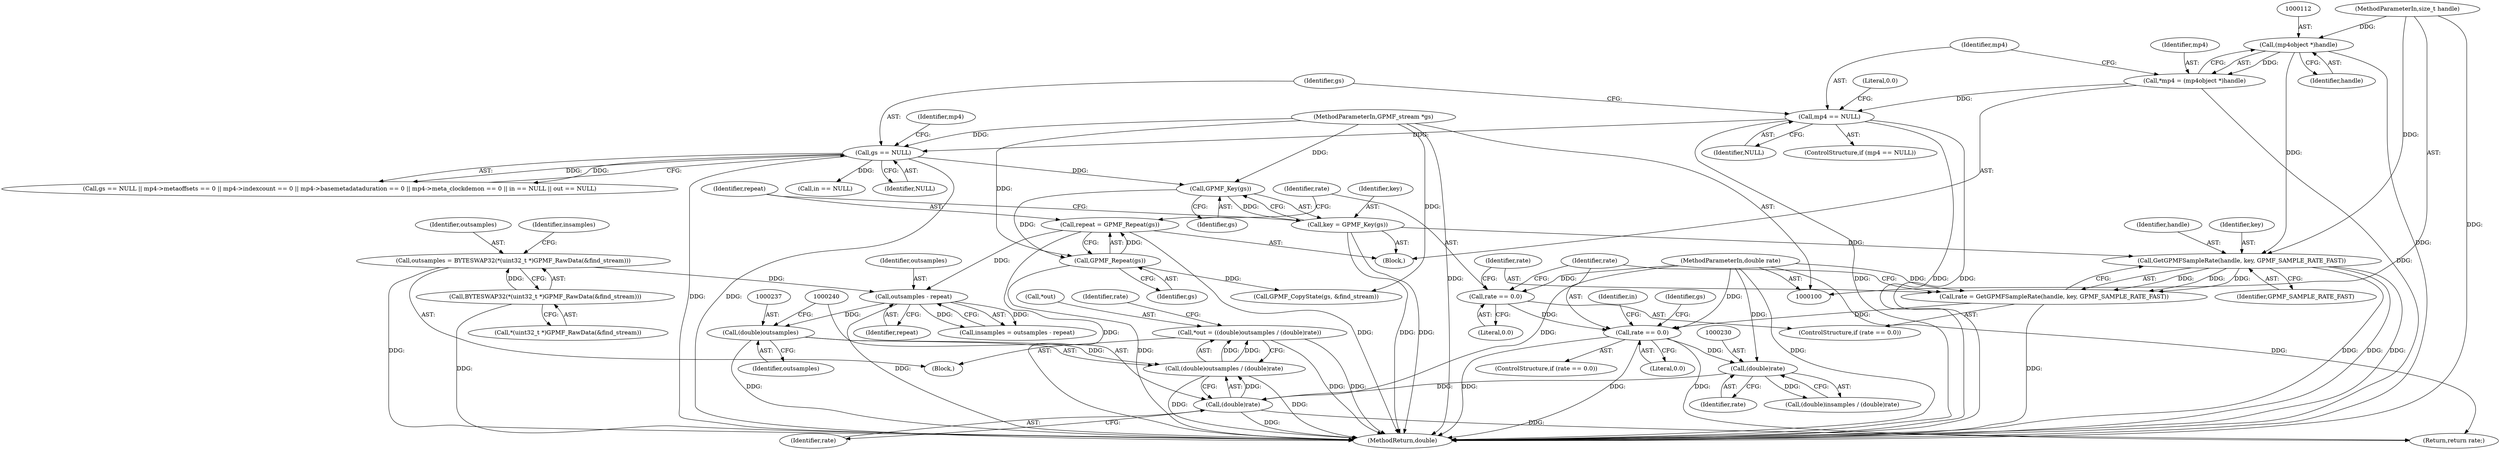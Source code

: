 digraph "1_gpmf-parser_341f12cd5b97ab419e53853ca00176457c9f1681_2@pointer" {
"1000232" [label="(Call,*out = ((double)outsamples / (double)rate))"];
"1000235" [label="(Call,(double)outsamples / (double)rate)"];
"1000236" [label="(Call,(double)outsamples)"];
"1000219" [label="(Call,outsamples - repeat)"];
"1000208" [label="(Call,outsamples = BYTESWAP32(*(uint32_t *)GPMF_RawData(&find_stream)))"];
"1000210" [label="(Call,BYTESWAP32(*(uint32_t *)GPMF_RawData(&find_stream)))"];
"1000167" [label="(Call,repeat = GPMF_Repeat(gs))"];
"1000169" [label="(Call,GPMF_Repeat(gs))"];
"1000165" [label="(Call,GPMF_Key(gs))"];
"1000127" [label="(Call,gs == NULL)"];
"1000102" [label="(MethodParameterIn,GPMF_stream *gs)"];
"1000115" [label="(Call,mp4 == NULL)"];
"1000109" [label="(Call,*mp4 = (mp4object *)handle)"];
"1000111" [label="(Call,(mp4object *)handle)"];
"1000101" [label="(MethodParameterIn,size_t handle)"];
"1000239" [label="(Call,(double)rate)"];
"1000229" [label="(Call,(double)rate)"];
"1000182" [label="(Call,rate == 0.0)"];
"1000175" [label="(Call,rate = GetGPMFSampleRate(handle, key, GPMF_SAMPLE_RATE_FAST))"];
"1000177" [label="(Call,GetGPMFSampleRate(handle, key, GPMF_SAMPLE_RATE_FAST))"];
"1000163" [label="(Call,key = GPMF_Key(gs))"];
"1000103" [label="(MethodParameterIn,double rate)"];
"1000172" [label="(Call,rate == 0.0)"];
"1000182" [label="(Call,rate == 0.0)"];
"1000166" [label="(Identifier,gs)"];
"1000188" [label="(Identifier,in)"];
"1000126" [label="(Call,gs == NULL || mp4->metaoffsets == 0 || mp4->indexcount == 0 || mp4->basemetadataduration == 0 || mp4->meta_clockdemon == 0 || in == NULL || out == NULL)"];
"1000175" [label="(Call,rate = GetGPMFSampleRate(handle, key, GPMF_SAMPLE_RATE_FAST))"];
"1000196" [label="(Identifier,gs)"];
"1000128" [label="(Identifier,gs)"];
"1000220" [label="(Identifier,outsamples)"];
"1000221" [label="(Identifier,repeat)"];
"1000232" [label="(Call,*out = ((double)outsamples / (double)rate))"];
"1000177" [label="(Call,GetGPMFSampleRate(handle, key, GPMF_SAMPLE_RATE_FAST))"];
"1000167" [label="(Call,repeat = GPMF_Repeat(gs))"];
"1000180" [label="(Identifier,GPMF_SAMPLE_RATE_FAST)"];
"1000284" [label="(MethodReturn,double)"];
"1000155" [label="(Call,in == NULL)"];
"1000225" [label="(Call,(double)insamples / (double)rate)"];
"1000117" [label="(Identifier,NULL)"];
"1000109" [label="(Call,*mp4 = (mp4object *)handle)"];
"1000111" [label="(Call,(mp4object *)handle)"];
"1000171" [label="(ControlStructure,if (rate == 0.0))"];
"1000210" [label="(Call,BYTESWAP32(*(uint32_t *)GPMF_RawData(&find_stream)))"];
"1000165" [label="(Call,GPMF_Key(gs))"];
"1000110" [label="(Identifier,mp4)"];
"1000113" [label="(Identifier,handle)"];
"1000184" [label="(Literal,0.0)"];
"1000219" [label="(Call,outsamples - repeat)"];
"1000164" [label="(Identifier,key)"];
"1000119" [label="(Literal,0.0)"];
"1000101" [label="(MethodParameterIn,size_t handle)"];
"1000169" [label="(Call,GPMF_Repeat(gs))"];
"1000211" [label="(Call,*(uint32_t *)GPMF_RawData(&find_stream))"];
"1000183" [label="(Identifier,rate)"];
"1000217" [label="(Call,insamples = outsamples - repeat)"];
"1000129" [label="(Identifier,NULL)"];
"1000133" [label="(Identifier,mp4)"];
"1000207" [label="(Block,)"];
"1000107" [label="(Block,)"];
"1000229" [label="(Call,(double)rate)"];
"1000178" [label="(Identifier,handle)"];
"1000127" [label="(Call,gs == NULL)"];
"1000168" [label="(Identifier,repeat)"];
"1000103" [label="(MethodParameterIn,double rate)"];
"1000163" [label="(Call,key = GPMF_Key(gs))"];
"1000235" [label="(Call,(double)outsamples / (double)rate)"];
"1000102" [label="(MethodParameterIn,GPMF_stream *gs)"];
"1000282" [label="(Return,return rate;)"];
"1000233" [label="(Call,*out)"];
"1000116" [label="(Identifier,mp4)"];
"1000241" [label="(Identifier,rate)"];
"1000195" [label="(Call,GPMF_CopyState(gs, &find_stream))"];
"1000238" [label="(Identifier,outsamples)"];
"1000115" [label="(Call,mp4 == NULL)"];
"1000179" [label="(Identifier,key)"];
"1000283" [label="(Identifier,rate)"];
"1000176" [label="(Identifier,rate)"];
"1000170" [label="(Identifier,gs)"];
"1000114" [label="(ControlStructure,if (mp4 == NULL))"];
"1000231" [label="(Identifier,rate)"];
"1000174" [label="(Literal,0.0)"];
"1000218" [label="(Identifier,insamples)"];
"1000173" [label="(Identifier,rate)"];
"1000209" [label="(Identifier,outsamples)"];
"1000172" [label="(Call,rate == 0.0)"];
"1000208" [label="(Call,outsamples = BYTESWAP32(*(uint32_t *)GPMF_RawData(&find_stream)))"];
"1000236" [label="(Call,(double)outsamples)"];
"1000239" [label="(Call,(double)rate)"];
"1000181" [label="(ControlStructure,if (rate == 0.0))"];
"1000232" -> "1000207"  [label="AST: "];
"1000232" -> "1000235"  [label="CFG: "];
"1000233" -> "1000232"  [label="AST: "];
"1000235" -> "1000232"  [label="AST: "];
"1000283" -> "1000232"  [label="CFG: "];
"1000232" -> "1000284"  [label="DDG: "];
"1000232" -> "1000284"  [label="DDG: "];
"1000235" -> "1000232"  [label="DDG: "];
"1000235" -> "1000232"  [label="DDG: "];
"1000235" -> "1000239"  [label="CFG: "];
"1000236" -> "1000235"  [label="AST: "];
"1000239" -> "1000235"  [label="AST: "];
"1000235" -> "1000284"  [label="DDG: "];
"1000235" -> "1000284"  [label="DDG: "];
"1000236" -> "1000235"  [label="DDG: "];
"1000239" -> "1000235"  [label="DDG: "];
"1000236" -> "1000238"  [label="CFG: "];
"1000237" -> "1000236"  [label="AST: "];
"1000238" -> "1000236"  [label="AST: "];
"1000240" -> "1000236"  [label="CFG: "];
"1000236" -> "1000284"  [label="DDG: "];
"1000219" -> "1000236"  [label="DDG: "];
"1000219" -> "1000217"  [label="AST: "];
"1000219" -> "1000221"  [label="CFG: "];
"1000220" -> "1000219"  [label="AST: "];
"1000221" -> "1000219"  [label="AST: "];
"1000217" -> "1000219"  [label="CFG: "];
"1000219" -> "1000284"  [label="DDG: "];
"1000219" -> "1000217"  [label="DDG: "];
"1000219" -> "1000217"  [label="DDG: "];
"1000208" -> "1000219"  [label="DDG: "];
"1000167" -> "1000219"  [label="DDG: "];
"1000208" -> "1000207"  [label="AST: "];
"1000208" -> "1000210"  [label="CFG: "];
"1000209" -> "1000208"  [label="AST: "];
"1000210" -> "1000208"  [label="AST: "];
"1000218" -> "1000208"  [label="CFG: "];
"1000208" -> "1000284"  [label="DDG: "];
"1000210" -> "1000208"  [label="DDG: "];
"1000210" -> "1000211"  [label="CFG: "];
"1000211" -> "1000210"  [label="AST: "];
"1000210" -> "1000284"  [label="DDG: "];
"1000167" -> "1000107"  [label="AST: "];
"1000167" -> "1000169"  [label="CFG: "];
"1000168" -> "1000167"  [label="AST: "];
"1000169" -> "1000167"  [label="AST: "];
"1000173" -> "1000167"  [label="CFG: "];
"1000167" -> "1000284"  [label="DDG: "];
"1000167" -> "1000284"  [label="DDG: "];
"1000169" -> "1000167"  [label="DDG: "];
"1000169" -> "1000170"  [label="CFG: "];
"1000170" -> "1000169"  [label="AST: "];
"1000169" -> "1000284"  [label="DDG: "];
"1000165" -> "1000169"  [label="DDG: "];
"1000102" -> "1000169"  [label="DDG: "];
"1000169" -> "1000195"  [label="DDG: "];
"1000165" -> "1000163"  [label="AST: "];
"1000165" -> "1000166"  [label="CFG: "];
"1000166" -> "1000165"  [label="AST: "];
"1000163" -> "1000165"  [label="CFG: "];
"1000165" -> "1000163"  [label="DDG: "];
"1000127" -> "1000165"  [label="DDG: "];
"1000102" -> "1000165"  [label="DDG: "];
"1000127" -> "1000126"  [label="AST: "];
"1000127" -> "1000129"  [label="CFG: "];
"1000128" -> "1000127"  [label="AST: "];
"1000129" -> "1000127"  [label="AST: "];
"1000133" -> "1000127"  [label="CFG: "];
"1000126" -> "1000127"  [label="CFG: "];
"1000127" -> "1000284"  [label="DDG: "];
"1000127" -> "1000284"  [label="DDG: "];
"1000127" -> "1000126"  [label="DDG: "];
"1000127" -> "1000126"  [label="DDG: "];
"1000102" -> "1000127"  [label="DDG: "];
"1000115" -> "1000127"  [label="DDG: "];
"1000127" -> "1000155"  [label="DDG: "];
"1000102" -> "1000100"  [label="AST: "];
"1000102" -> "1000284"  [label="DDG: "];
"1000102" -> "1000195"  [label="DDG: "];
"1000115" -> "1000114"  [label="AST: "];
"1000115" -> "1000117"  [label="CFG: "];
"1000116" -> "1000115"  [label="AST: "];
"1000117" -> "1000115"  [label="AST: "];
"1000119" -> "1000115"  [label="CFG: "];
"1000128" -> "1000115"  [label="CFG: "];
"1000115" -> "1000284"  [label="DDG: "];
"1000115" -> "1000284"  [label="DDG: "];
"1000115" -> "1000284"  [label="DDG: "];
"1000109" -> "1000115"  [label="DDG: "];
"1000109" -> "1000107"  [label="AST: "];
"1000109" -> "1000111"  [label="CFG: "];
"1000110" -> "1000109"  [label="AST: "];
"1000111" -> "1000109"  [label="AST: "];
"1000116" -> "1000109"  [label="CFG: "];
"1000109" -> "1000284"  [label="DDG: "];
"1000111" -> "1000109"  [label="DDG: "];
"1000111" -> "1000113"  [label="CFG: "];
"1000112" -> "1000111"  [label="AST: "];
"1000113" -> "1000111"  [label="AST: "];
"1000111" -> "1000284"  [label="DDG: "];
"1000101" -> "1000111"  [label="DDG: "];
"1000111" -> "1000177"  [label="DDG: "];
"1000101" -> "1000100"  [label="AST: "];
"1000101" -> "1000284"  [label="DDG: "];
"1000101" -> "1000177"  [label="DDG: "];
"1000239" -> "1000241"  [label="CFG: "];
"1000240" -> "1000239"  [label="AST: "];
"1000241" -> "1000239"  [label="AST: "];
"1000239" -> "1000284"  [label="DDG: "];
"1000229" -> "1000239"  [label="DDG: "];
"1000103" -> "1000239"  [label="DDG: "];
"1000239" -> "1000282"  [label="DDG: "];
"1000229" -> "1000225"  [label="AST: "];
"1000229" -> "1000231"  [label="CFG: "];
"1000230" -> "1000229"  [label="AST: "];
"1000231" -> "1000229"  [label="AST: "];
"1000225" -> "1000229"  [label="CFG: "];
"1000229" -> "1000225"  [label="DDG: "];
"1000182" -> "1000229"  [label="DDG: "];
"1000103" -> "1000229"  [label="DDG: "];
"1000182" -> "1000181"  [label="AST: "];
"1000182" -> "1000184"  [label="CFG: "];
"1000183" -> "1000182"  [label="AST: "];
"1000184" -> "1000182"  [label="AST: "];
"1000188" -> "1000182"  [label="CFG: "];
"1000196" -> "1000182"  [label="CFG: "];
"1000182" -> "1000284"  [label="DDG: "];
"1000182" -> "1000284"  [label="DDG: "];
"1000175" -> "1000182"  [label="DDG: "];
"1000172" -> "1000182"  [label="DDG: "];
"1000103" -> "1000182"  [label="DDG: "];
"1000182" -> "1000282"  [label="DDG: "];
"1000175" -> "1000171"  [label="AST: "];
"1000175" -> "1000177"  [label="CFG: "];
"1000176" -> "1000175"  [label="AST: "];
"1000177" -> "1000175"  [label="AST: "];
"1000183" -> "1000175"  [label="CFG: "];
"1000175" -> "1000284"  [label="DDG: "];
"1000177" -> "1000175"  [label="DDG: "];
"1000177" -> "1000175"  [label="DDG: "];
"1000177" -> "1000175"  [label="DDG: "];
"1000103" -> "1000175"  [label="DDG: "];
"1000177" -> "1000180"  [label="CFG: "];
"1000178" -> "1000177"  [label="AST: "];
"1000179" -> "1000177"  [label="AST: "];
"1000180" -> "1000177"  [label="AST: "];
"1000177" -> "1000284"  [label="DDG: "];
"1000177" -> "1000284"  [label="DDG: "];
"1000177" -> "1000284"  [label="DDG: "];
"1000163" -> "1000177"  [label="DDG: "];
"1000163" -> "1000107"  [label="AST: "];
"1000164" -> "1000163"  [label="AST: "];
"1000168" -> "1000163"  [label="CFG: "];
"1000163" -> "1000284"  [label="DDG: "];
"1000163" -> "1000284"  [label="DDG: "];
"1000103" -> "1000100"  [label="AST: "];
"1000103" -> "1000284"  [label="DDG: "];
"1000103" -> "1000172"  [label="DDG: "];
"1000103" -> "1000282"  [label="DDG: "];
"1000172" -> "1000171"  [label="AST: "];
"1000172" -> "1000174"  [label="CFG: "];
"1000173" -> "1000172"  [label="AST: "];
"1000174" -> "1000172"  [label="AST: "];
"1000176" -> "1000172"  [label="CFG: "];
"1000183" -> "1000172"  [label="CFG: "];
}

